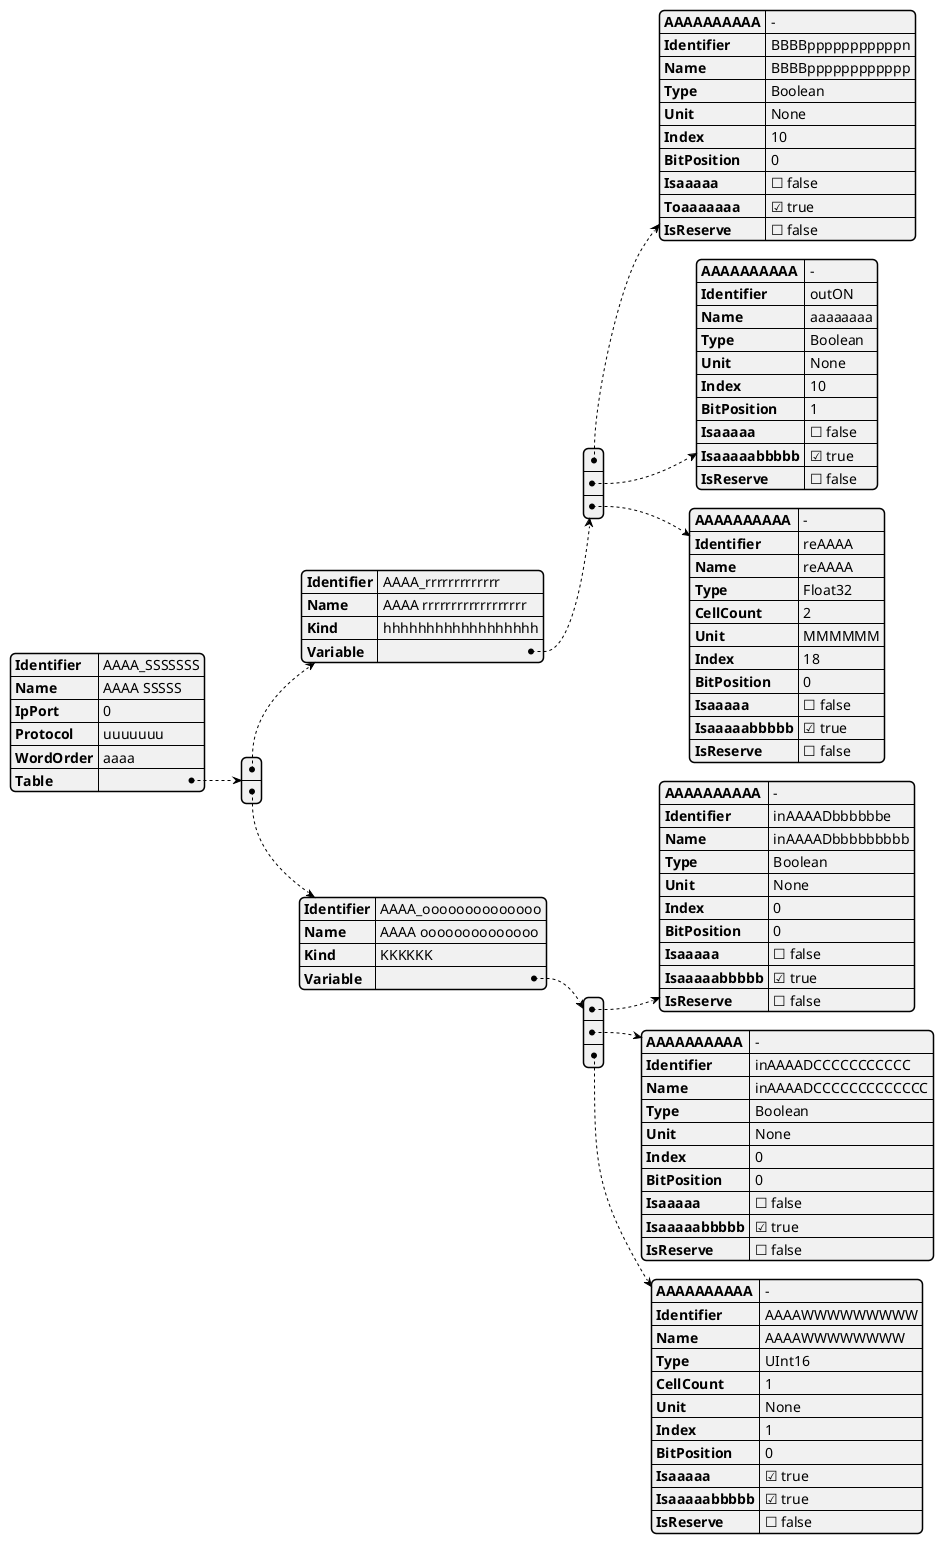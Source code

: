 {
  "sha1": "y2nh7tdehcqubof73z7m9i5vlojdgt",
  "insertion": {
    "when": "2024-06-04T17:28:46.972Z",
    "url": "https://support.oneskyapp.com/hc/en-us/articles/208047697-JSON-sample-files",
    "user": "plantuml@gmail.com"
  }
}
@startjson
{
   "Identifier":"AAAA_SSSSSSS",
   "Name":"AAAA SSSSS",
   "IpPort":0,
   "Protocol":"uuuuuuu",
   "WordOrder":"aaaa",
   "Table":[
      {
         "Identifier":"AAAA_rrrrrrrrrrrrr",
         "Name":"AAAA rrrrrrrrrrrrrrrrrr",
         "Kind":"hhhhhhhhhhhhhhhhhh",
         "Variable":[
            {
               "AAAAAAAAAA":"-",
               "Identifier":"BBBBpppppppppppn",
               "Name":"BBBBpppppppppppp",
               "Type":"Boolean",
               "Unit":"None",
               "Index":10,
               "BitPosition":0,
               "Isaaaaa":false,
               "Toaaaaaaa":true,
               "IsReserve":false
            },
            {
               "AAAAAAAAAA":"-",
               "Identifier":"outON",
               "Name":"aaaaaaaa",
               "Type":"Boolean",
               "Unit":"None",
               "Index":10,
               "BitPosition":1,
               "Isaaaaa":false,
               "Isaaaaabbbbb":true,
               "IsReserve":false
            },
            {
               "AAAAAAAAAA":"-",
               "Identifier":"reAAAA",
               "Name":"reAAAA",
               "Type":"Float32",
               "CellCount":2,
               "Unit":"MMMMMM",
               "Index":18,
               "BitPosition":0,
               "Isaaaaa":false,
               "Isaaaaabbbbb":true,
               "IsReserve":false
            }
         ]
      },
      {
         "Identifier":"AAAA_oooooooooooooo",
         "Name":"AAAA oooooooooooooo",
         "Kind":"KKKKKK",
         "Variable":[
            {
               "AAAAAAAAAA":"-",
               "Identifier":"inAAAADbbbbbbe",
               "Name":"inAAAADbbbbbbbbb",
               "Type":"Boolean",
               "Unit":"None",
               "Index":0,
               "BitPosition":0,
               "Isaaaaa":false,
               "Isaaaaabbbbb":true,
               "IsReserve":false
            },
            {
               "AAAAAAAAAA":"-",
               "Identifier":"inAAAADCCCCCCCCCCC",
               "Name":"inAAAADCCCCCCCCCCCCC",
               "Type":"Boolean",
               "Unit":"None",
               "Index":0,
               "BitPosition":0,
               "Isaaaaa":false,
               "Isaaaaabbbbb":true,
               "IsReserve":false
            },
            {
               "AAAAAAAAAA":"-",
               "Identifier":"AAAAWWWWWWWWW",
               "Name":"AAAAWWWWWWWW",
               "Type":"UInt16",
               "CellCount":1,
               "Unit":"None",
               "Index":1,
               "BitPosition":0,
               "Isaaaaa":true,
               "Isaaaaabbbbb":true,
               "IsReserve":false
            }
         ]
      }
   ]
}
@endjson

